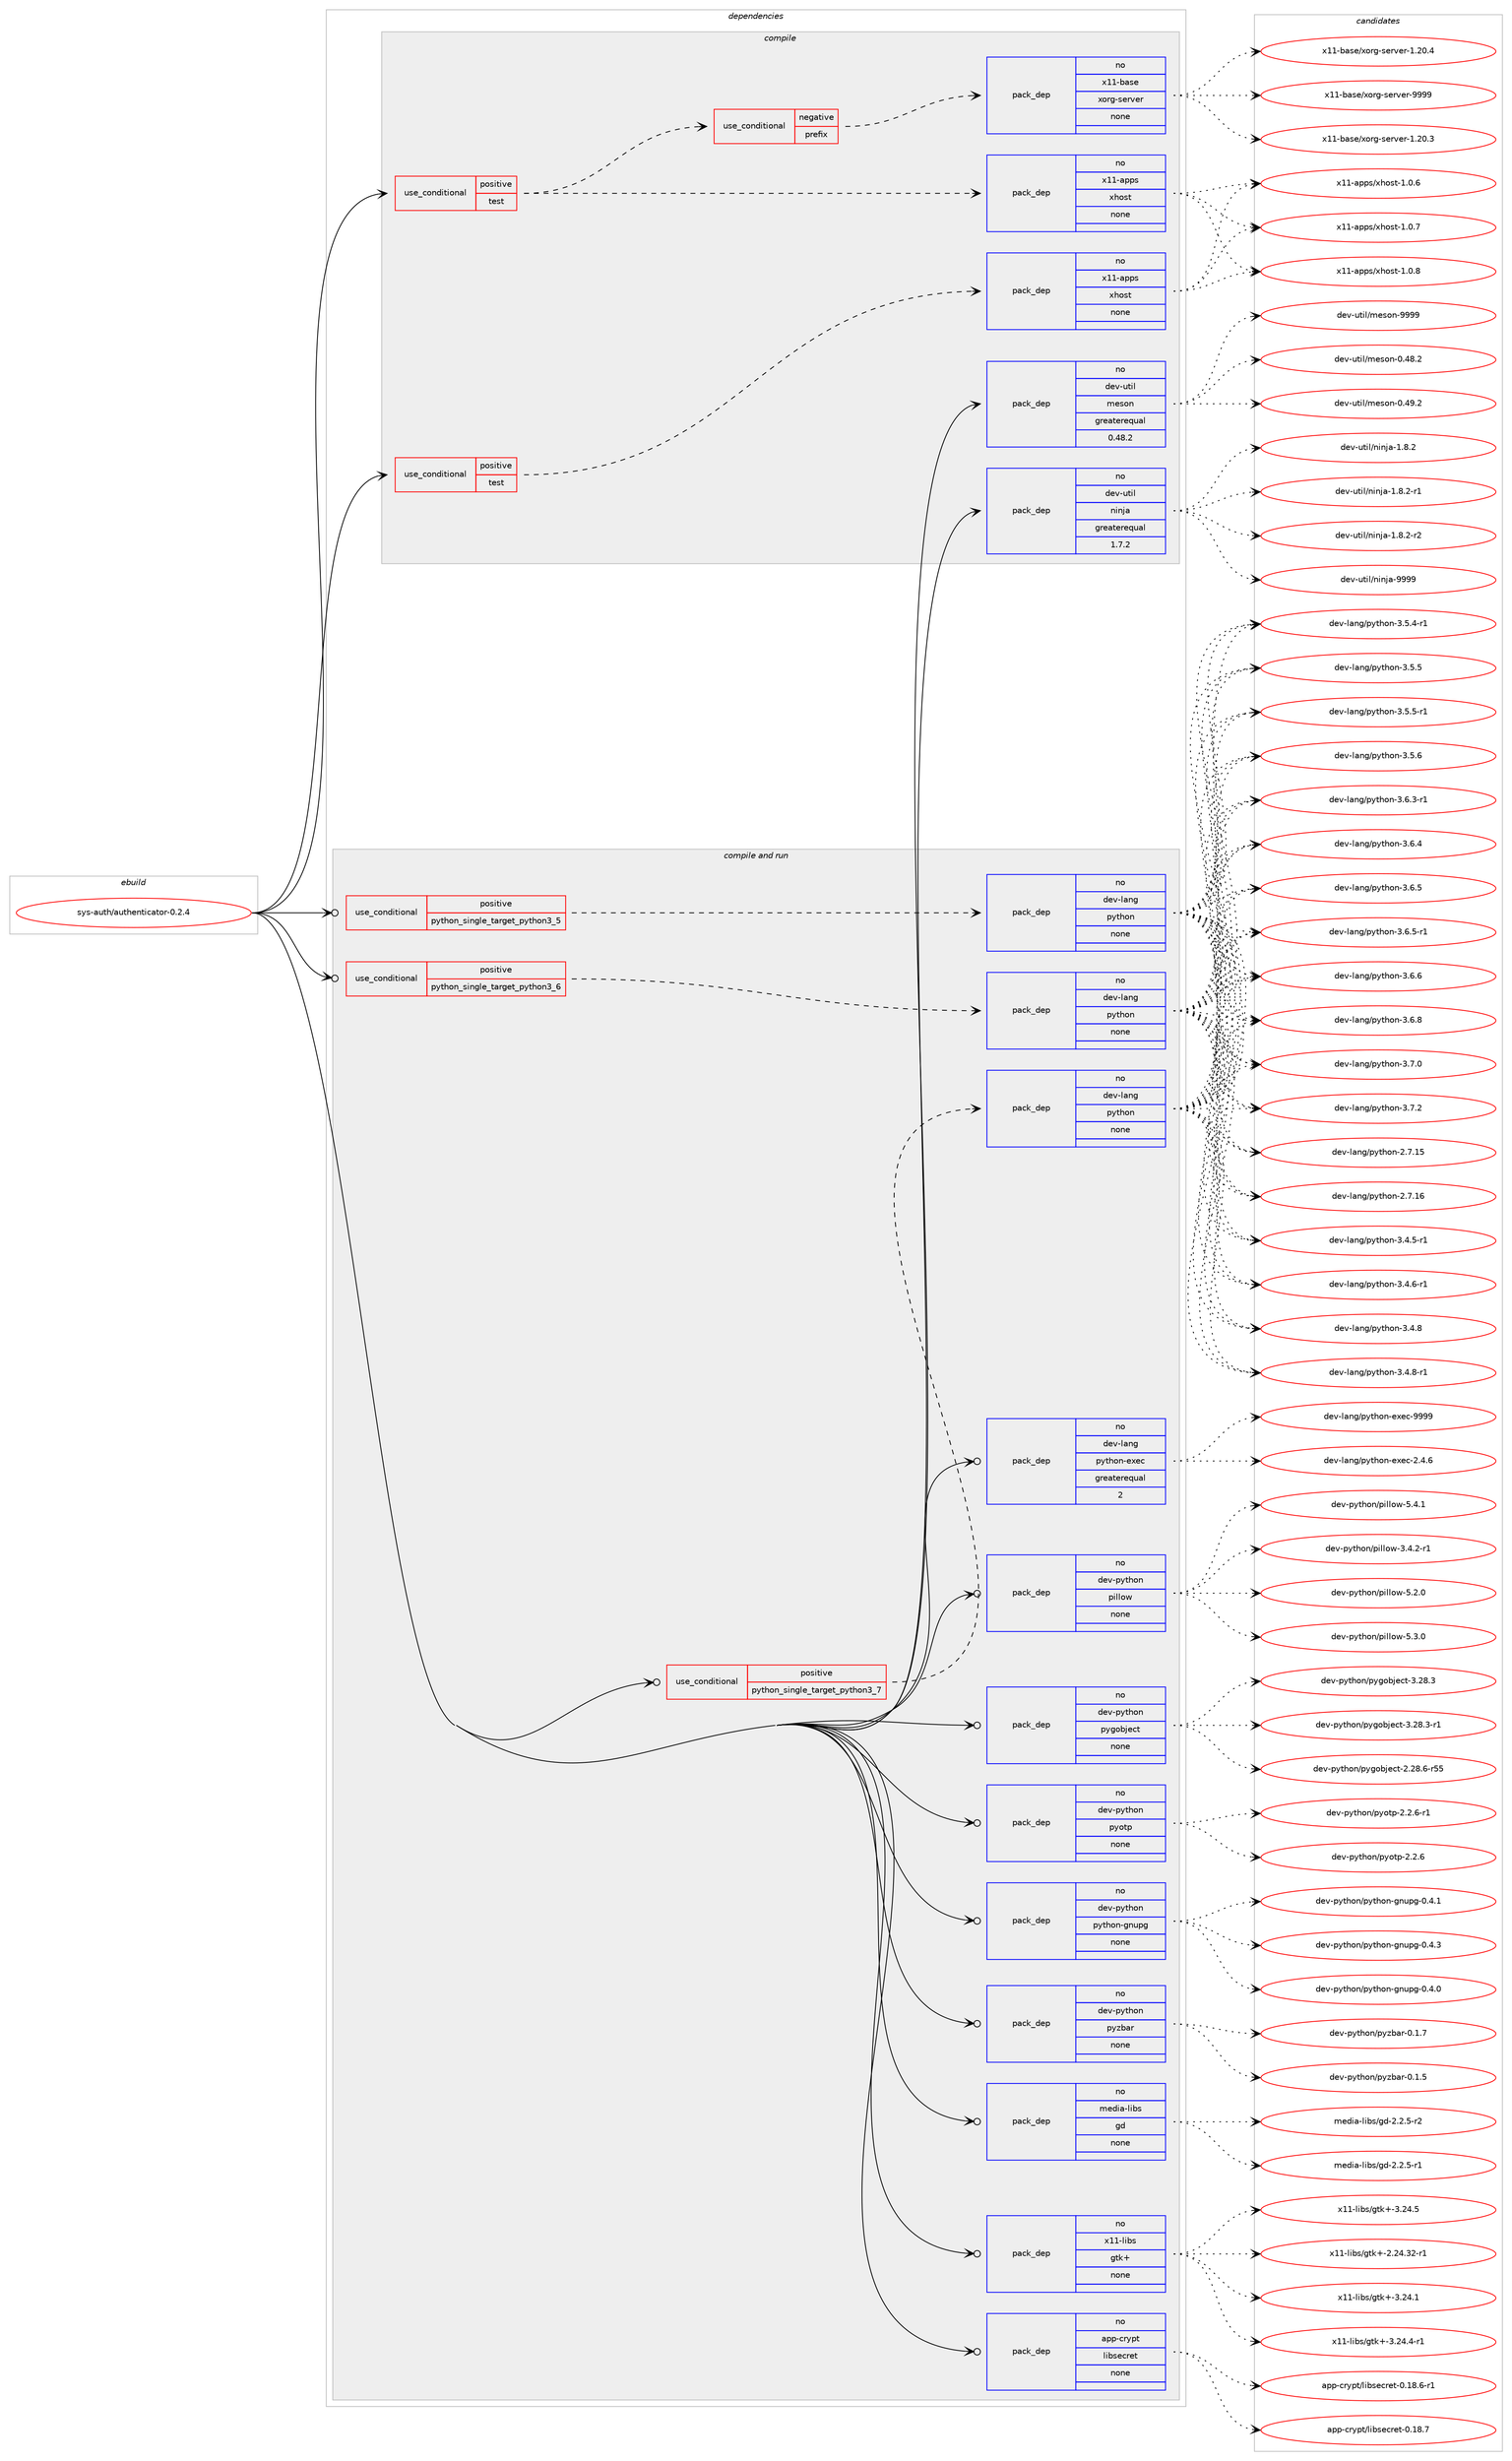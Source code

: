 digraph prolog {

# *************
# Graph options
# *************

newrank=true;
concentrate=true;
compound=true;
graph [rankdir=LR,fontname=Helvetica,fontsize=10,ranksep=1.5];#, ranksep=2.5, nodesep=0.2];
edge  [arrowhead=vee];
node  [fontname=Helvetica,fontsize=10];

# **********
# The ebuild
# **********

subgraph cluster_leftcol {
color=gray;
rank=same;
label=<<i>ebuild</i>>;
id [label="sys-auth/authenticator-0.2.4", color=red, width=4, href="../sys-auth/authenticator-0.2.4.svg"];
}

# ****************
# The dependencies
# ****************

subgraph cluster_midcol {
color=gray;
label=<<i>dependencies</i>>;
subgraph cluster_compile {
fillcolor="#eeeeee";
style=filled;
label=<<i>compile</i>>;
subgraph cond457585 {
dependency1716210 [label=<<TABLE BORDER="0" CELLBORDER="1" CELLSPACING="0" CELLPADDING="4"><TR><TD ROWSPAN="3" CELLPADDING="10">use_conditional</TD></TR><TR><TD>positive</TD></TR><TR><TD>test</TD></TR></TABLE>>, shape=none, color=red];
subgraph cond457586 {
dependency1716211 [label=<<TABLE BORDER="0" CELLBORDER="1" CELLSPACING="0" CELLPADDING="4"><TR><TD ROWSPAN="3" CELLPADDING="10">use_conditional</TD></TR><TR><TD>negative</TD></TR><TR><TD>prefix</TD></TR></TABLE>>, shape=none, color=red];
subgraph pack1230545 {
dependency1716212 [label=<<TABLE BORDER="0" CELLBORDER="1" CELLSPACING="0" CELLPADDING="4" WIDTH="220"><TR><TD ROWSPAN="6" CELLPADDING="30">pack_dep</TD></TR><TR><TD WIDTH="110">no</TD></TR><TR><TD>x11-base</TD></TR><TR><TD>xorg-server</TD></TR><TR><TD>none</TD></TR><TR><TD></TD></TR></TABLE>>, shape=none, color=blue];
}
dependency1716211:e -> dependency1716212:w [weight=20,style="dashed",arrowhead="vee"];
}
dependency1716210:e -> dependency1716211:w [weight=20,style="dashed",arrowhead="vee"];
subgraph pack1230546 {
dependency1716213 [label=<<TABLE BORDER="0" CELLBORDER="1" CELLSPACING="0" CELLPADDING="4" WIDTH="220"><TR><TD ROWSPAN="6" CELLPADDING="30">pack_dep</TD></TR><TR><TD WIDTH="110">no</TD></TR><TR><TD>x11-apps</TD></TR><TR><TD>xhost</TD></TR><TR><TD>none</TD></TR><TR><TD></TD></TR></TABLE>>, shape=none, color=blue];
}
dependency1716210:e -> dependency1716213:w [weight=20,style="dashed",arrowhead="vee"];
}
id:e -> dependency1716210:w [weight=20,style="solid",arrowhead="vee"];
subgraph cond457587 {
dependency1716214 [label=<<TABLE BORDER="0" CELLBORDER="1" CELLSPACING="0" CELLPADDING="4"><TR><TD ROWSPAN="3" CELLPADDING="10">use_conditional</TD></TR><TR><TD>positive</TD></TR><TR><TD>test</TD></TR></TABLE>>, shape=none, color=red];
subgraph pack1230547 {
dependency1716215 [label=<<TABLE BORDER="0" CELLBORDER="1" CELLSPACING="0" CELLPADDING="4" WIDTH="220"><TR><TD ROWSPAN="6" CELLPADDING="30">pack_dep</TD></TR><TR><TD WIDTH="110">no</TD></TR><TR><TD>x11-apps</TD></TR><TR><TD>xhost</TD></TR><TR><TD>none</TD></TR><TR><TD></TD></TR></TABLE>>, shape=none, color=blue];
}
dependency1716214:e -> dependency1716215:w [weight=20,style="dashed",arrowhead="vee"];
}
id:e -> dependency1716214:w [weight=20,style="solid",arrowhead="vee"];
subgraph pack1230548 {
dependency1716216 [label=<<TABLE BORDER="0" CELLBORDER="1" CELLSPACING="0" CELLPADDING="4" WIDTH="220"><TR><TD ROWSPAN="6" CELLPADDING="30">pack_dep</TD></TR><TR><TD WIDTH="110">no</TD></TR><TR><TD>dev-util</TD></TR><TR><TD>meson</TD></TR><TR><TD>greaterequal</TD></TR><TR><TD>0.48.2</TD></TR></TABLE>>, shape=none, color=blue];
}
id:e -> dependency1716216:w [weight=20,style="solid",arrowhead="vee"];
subgraph pack1230549 {
dependency1716217 [label=<<TABLE BORDER="0" CELLBORDER="1" CELLSPACING="0" CELLPADDING="4" WIDTH="220"><TR><TD ROWSPAN="6" CELLPADDING="30">pack_dep</TD></TR><TR><TD WIDTH="110">no</TD></TR><TR><TD>dev-util</TD></TR><TR><TD>ninja</TD></TR><TR><TD>greaterequal</TD></TR><TR><TD>1.7.2</TD></TR></TABLE>>, shape=none, color=blue];
}
id:e -> dependency1716217:w [weight=20,style="solid",arrowhead="vee"];
}
subgraph cluster_compileandrun {
fillcolor="#eeeeee";
style=filled;
label=<<i>compile and run</i>>;
subgraph cond457588 {
dependency1716218 [label=<<TABLE BORDER="0" CELLBORDER="1" CELLSPACING="0" CELLPADDING="4"><TR><TD ROWSPAN="3" CELLPADDING="10">use_conditional</TD></TR><TR><TD>positive</TD></TR><TR><TD>python_single_target_python3_5</TD></TR></TABLE>>, shape=none, color=red];
subgraph pack1230550 {
dependency1716219 [label=<<TABLE BORDER="0" CELLBORDER="1" CELLSPACING="0" CELLPADDING="4" WIDTH="220"><TR><TD ROWSPAN="6" CELLPADDING="30">pack_dep</TD></TR><TR><TD WIDTH="110">no</TD></TR><TR><TD>dev-lang</TD></TR><TR><TD>python</TD></TR><TR><TD>none</TD></TR><TR><TD></TD></TR></TABLE>>, shape=none, color=blue];
}
dependency1716218:e -> dependency1716219:w [weight=20,style="dashed",arrowhead="vee"];
}
id:e -> dependency1716218:w [weight=20,style="solid",arrowhead="odotvee"];
subgraph cond457589 {
dependency1716220 [label=<<TABLE BORDER="0" CELLBORDER="1" CELLSPACING="0" CELLPADDING="4"><TR><TD ROWSPAN="3" CELLPADDING="10">use_conditional</TD></TR><TR><TD>positive</TD></TR><TR><TD>python_single_target_python3_6</TD></TR></TABLE>>, shape=none, color=red];
subgraph pack1230551 {
dependency1716221 [label=<<TABLE BORDER="0" CELLBORDER="1" CELLSPACING="0" CELLPADDING="4" WIDTH="220"><TR><TD ROWSPAN="6" CELLPADDING="30">pack_dep</TD></TR><TR><TD WIDTH="110">no</TD></TR><TR><TD>dev-lang</TD></TR><TR><TD>python</TD></TR><TR><TD>none</TD></TR><TR><TD></TD></TR></TABLE>>, shape=none, color=blue];
}
dependency1716220:e -> dependency1716221:w [weight=20,style="dashed",arrowhead="vee"];
}
id:e -> dependency1716220:w [weight=20,style="solid",arrowhead="odotvee"];
subgraph cond457590 {
dependency1716222 [label=<<TABLE BORDER="0" CELLBORDER="1" CELLSPACING="0" CELLPADDING="4"><TR><TD ROWSPAN="3" CELLPADDING="10">use_conditional</TD></TR><TR><TD>positive</TD></TR><TR><TD>python_single_target_python3_7</TD></TR></TABLE>>, shape=none, color=red];
subgraph pack1230552 {
dependency1716223 [label=<<TABLE BORDER="0" CELLBORDER="1" CELLSPACING="0" CELLPADDING="4" WIDTH="220"><TR><TD ROWSPAN="6" CELLPADDING="30">pack_dep</TD></TR><TR><TD WIDTH="110">no</TD></TR><TR><TD>dev-lang</TD></TR><TR><TD>python</TD></TR><TR><TD>none</TD></TR><TR><TD></TD></TR></TABLE>>, shape=none, color=blue];
}
dependency1716222:e -> dependency1716223:w [weight=20,style="dashed",arrowhead="vee"];
}
id:e -> dependency1716222:w [weight=20,style="solid",arrowhead="odotvee"];
subgraph pack1230553 {
dependency1716224 [label=<<TABLE BORDER="0" CELLBORDER="1" CELLSPACING="0" CELLPADDING="4" WIDTH="220"><TR><TD ROWSPAN="6" CELLPADDING="30">pack_dep</TD></TR><TR><TD WIDTH="110">no</TD></TR><TR><TD>app-crypt</TD></TR><TR><TD>libsecret</TD></TR><TR><TD>none</TD></TR><TR><TD></TD></TR></TABLE>>, shape=none, color=blue];
}
id:e -> dependency1716224:w [weight=20,style="solid",arrowhead="odotvee"];
subgraph pack1230554 {
dependency1716225 [label=<<TABLE BORDER="0" CELLBORDER="1" CELLSPACING="0" CELLPADDING="4" WIDTH="220"><TR><TD ROWSPAN="6" CELLPADDING="30">pack_dep</TD></TR><TR><TD WIDTH="110">no</TD></TR><TR><TD>dev-lang</TD></TR><TR><TD>python-exec</TD></TR><TR><TD>greaterequal</TD></TR><TR><TD>2</TD></TR></TABLE>>, shape=none, color=blue];
}
id:e -> dependency1716225:w [weight=20,style="solid",arrowhead="odotvee"];
subgraph pack1230555 {
dependency1716226 [label=<<TABLE BORDER="0" CELLBORDER="1" CELLSPACING="0" CELLPADDING="4" WIDTH="220"><TR><TD ROWSPAN="6" CELLPADDING="30">pack_dep</TD></TR><TR><TD WIDTH="110">no</TD></TR><TR><TD>dev-python</TD></TR><TR><TD>pillow</TD></TR><TR><TD>none</TD></TR><TR><TD></TD></TR></TABLE>>, shape=none, color=blue];
}
id:e -> dependency1716226:w [weight=20,style="solid",arrowhead="odotvee"];
subgraph pack1230556 {
dependency1716227 [label=<<TABLE BORDER="0" CELLBORDER="1" CELLSPACING="0" CELLPADDING="4" WIDTH="220"><TR><TD ROWSPAN="6" CELLPADDING="30">pack_dep</TD></TR><TR><TD WIDTH="110">no</TD></TR><TR><TD>dev-python</TD></TR><TR><TD>pygobject</TD></TR><TR><TD>none</TD></TR><TR><TD></TD></TR></TABLE>>, shape=none, color=blue];
}
id:e -> dependency1716227:w [weight=20,style="solid",arrowhead="odotvee"];
subgraph pack1230557 {
dependency1716228 [label=<<TABLE BORDER="0" CELLBORDER="1" CELLSPACING="0" CELLPADDING="4" WIDTH="220"><TR><TD ROWSPAN="6" CELLPADDING="30">pack_dep</TD></TR><TR><TD WIDTH="110">no</TD></TR><TR><TD>dev-python</TD></TR><TR><TD>pyotp</TD></TR><TR><TD>none</TD></TR><TR><TD></TD></TR></TABLE>>, shape=none, color=blue];
}
id:e -> dependency1716228:w [weight=20,style="solid",arrowhead="odotvee"];
subgraph pack1230558 {
dependency1716229 [label=<<TABLE BORDER="0" CELLBORDER="1" CELLSPACING="0" CELLPADDING="4" WIDTH="220"><TR><TD ROWSPAN="6" CELLPADDING="30">pack_dep</TD></TR><TR><TD WIDTH="110">no</TD></TR><TR><TD>dev-python</TD></TR><TR><TD>python-gnupg</TD></TR><TR><TD>none</TD></TR><TR><TD></TD></TR></TABLE>>, shape=none, color=blue];
}
id:e -> dependency1716229:w [weight=20,style="solid",arrowhead="odotvee"];
subgraph pack1230559 {
dependency1716230 [label=<<TABLE BORDER="0" CELLBORDER="1" CELLSPACING="0" CELLPADDING="4" WIDTH="220"><TR><TD ROWSPAN="6" CELLPADDING="30">pack_dep</TD></TR><TR><TD WIDTH="110">no</TD></TR><TR><TD>dev-python</TD></TR><TR><TD>pyzbar</TD></TR><TR><TD>none</TD></TR><TR><TD></TD></TR></TABLE>>, shape=none, color=blue];
}
id:e -> dependency1716230:w [weight=20,style="solid",arrowhead="odotvee"];
subgraph pack1230560 {
dependency1716231 [label=<<TABLE BORDER="0" CELLBORDER="1" CELLSPACING="0" CELLPADDING="4" WIDTH="220"><TR><TD ROWSPAN="6" CELLPADDING="30">pack_dep</TD></TR><TR><TD WIDTH="110">no</TD></TR><TR><TD>media-libs</TD></TR><TR><TD>gd</TD></TR><TR><TD>none</TD></TR><TR><TD></TD></TR></TABLE>>, shape=none, color=blue];
}
id:e -> dependency1716231:w [weight=20,style="solid",arrowhead="odotvee"];
subgraph pack1230561 {
dependency1716232 [label=<<TABLE BORDER="0" CELLBORDER="1" CELLSPACING="0" CELLPADDING="4" WIDTH="220"><TR><TD ROWSPAN="6" CELLPADDING="30">pack_dep</TD></TR><TR><TD WIDTH="110">no</TD></TR><TR><TD>x11-libs</TD></TR><TR><TD>gtk+</TD></TR><TR><TD>none</TD></TR><TR><TD></TD></TR></TABLE>>, shape=none, color=blue];
}
id:e -> dependency1716232:w [weight=20,style="solid",arrowhead="odotvee"];
}
subgraph cluster_run {
fillcolor="#eeeeee";
style=filled;
label=<<i>run</i>>;
}
}

# **************
# The candidates
# **************

subgraph cluster_choices {
rank=same;
color=gray;
label=<<i>candidates</i>>;

subgraph choice1230545 {
color=black;
nodesep=1;
choice1204949459897115101471201111141034511510111411810111445494650484651 [label="x11-base/xorg-server-1.20.3", color=red, width=4,href="../x11-base/xorg-server-1.20.3.svg"];
choice1204949459897115101471201111141034511510111411810111445494650484652 [label="x11-base/xorg-server-1.20.4", color=red, width=4,href="../x11-base/xorg-server-1.20.4.svg"];
choice120494945989711510147120111114103451151011141181011144557575757 [label="x11-base/xorg-server-9999", color=red, width=4,href="../x11-base/xorg-server-9999.svg"];
dependency1716212:e -> choice1204949459897115101471201111141034511510111411810111445494650484651:w [style=dotted,weight="100"];
dependency1716212:e -> choice1204949459897115101471201111141034511510111411810111445494650484652:w [style=dotted,weight="100"];
dependency1716212:e -> choice120494945989711510147120111114103451151011141181011144557575757:w [style=dotted,weight="100"];
}
subgraph choice1230546 {
color=black;
nodesep=1;
choice1204949459711211211547120104111115116454946484654 [label="x11-apps/xhost-1.0.6", color=red, width=4,href="../x11-apps/xhost-1.0.6.svg"];
choice1204949459711211211547120104111115116454946484655 [label="x11-apps/xhost-1.0.7", color=red, width=4,href="../x11-apps/xhost-1.0.7.svg"];
choice1204949459711211211547120104111115116454946484656 [label="x11-apps/xhost-1.0.8", color=red, width=4,href="../x11-apps/xhost-1.0.8.svg"];
dependency1716213:e -> choice1204949459711211211547120104111115116454946484654:w [style=dotted,weight="100"];
dependency1716213:e -> choice1204949459711211211547120104111115116454946484655:w [style=dotted,weight="100"];
dependency1716213:e -> choice1204949459711211211547120104111115116454946484656:w [style=dotted,weight="100"];
}
subgraph choice1230547 {
color=black;
nodesep=1;
choice1204949459711211211547120104111115116454946484654 [label="x11-apps/xhost-1.0.6", color=red, width=4,href="../x11-apps/xhost-1.0.6.svg"];
choice1204949459711211211547120104111115116454946484655 [label="x11-apps/xhost-1.0.7", color=red, width=4,href="../x11-apps/xhost-1.0.7.svg"];
choice1204949459711211211547120104111115116454946484656 [label="x11-apps/xhost-1.0.8", color=red, width=4,href="../x11-apps/xhost-1.0.8.svg"];
dependency1716215:e -> choice1204949459711211211547120104111115116454946484654:w [style=dotted,weight="100"];
dependency1716215:e -> choice1204949459711211211547120104111115116454946484655:w [style=dotted,weight="100"];
dependency1716215:e -> choice1204949459711211211547120104111115116454946484656:w [style=dotted,weight="100"];
}
subgraph choice1230548 {
color=black;
nodesep=1;
choice100101118451171161051084710910111511111045484652564650 [label="dev-util/meson-0.48.2", color=red, width=4,href="../dev-util/meson-0.48.2.svg"];
choice100101118451171161051084710910111511111045484652574650 [label="dev-util/meson-0.49.2", color=red, width=4,href="../dev-util/meson-0.49.2.svg"];
choice10010111845117116105108471091011151111104557575757 [label="dev-util/meson-9999", color=red, width=4,href="../dev-util/meson-9999.svg"];
dependency1716216:e -> choice100101118451171161051084710910111511111045484652564650:w [style=dotted,weight="100"];
dependency1716216:e -> choice100101118451171161051084710910111511111045484652574650:w [style=dotted,weight="100"];
dependency1716216:e -> choice10010111845117116105108471091011151111104557575757:w [style=dotted,weight="100"];
}
subgraph choice1230549 {
color=black;
nodesep=1;
choice100101118451171161051084711010511010697454946564650 [label="dev-util/ninja-1.8.2", color=red, width=4,href="../dev-util/ninja-1.8.2.svg"];
choice1001011184511711610510847110105110106974549465646504511449 [label="dev-util/ninja-1.8.2-r1", color=red, width=4,href="../dev-util/ninja-1.8.2-r1.svg"];
choice1001011184511711610510847110105110106974549465646504511450 [label="dev-util/ninja-1.8.2-r2", color=red, width=4,href="../dev-util/ninja-1.8.2-r2.svg"];
choice1001011184511711610510847110105110106974557575757 [label="dev-util/ninja-9999", color=red, width=4,href="../dev-util/ninja-9999.svg"];
dependency1716217:e -> choice100101118451171161051084711010511010697454946564650:w [style=dotted,weight="100"];
dependency1716217:e -> choice1001011184511711610510847110105110106974549465646504511449:w [style=dotted,weight="100"];
dependency1716217:e -> choice1001011184511711610510847110105110106974549465646504511450:w [style=dotted,weight="100"];
dependency1716217:e -> choice1001011184511711610510847110105110106974557575757:w [style=dotted,weight="100"];
}
subgraph choice1230550 {
color=black;
nodesep=1;
choice10010111845108971101034711212111610411111045504655464953 [label="dev-lang/python-2.7.15", color=red, width=4,href="../dev-lang/python-2.7.15.svg"];
choice10010111845108971101034711212111610411111045504655464954 [label="dev-lang/python-2.7.16", color=red, width=4,href="../dev-lang/python-2.7.16.svg"];
choice1001011184510897110103471121211161041111104551465246534511449 [label="dev-lang/python-3.4.5-r1", color=red, width=4,href="../dev-lang/python-3.4.5-r1.svg"];
choice1001011184510897110103471121211161041111104551465246544511449 [label="dev-lang/python-3.4.6-r1", color=red, width=4,href="../dev-lang/python-3.4.6-r1.svg"];
choice100101118451089711010347112121116104111110455146524656 [label="dev-lang/python-3.4.8", color=red, width=4,href="../dev-lang/python-3.4.8.svg"];
choice1001011184510897110103471121211161041111104551465246564511449 [label="dev-lang/python-3.4.8-r1", color=red, width=4,href="../dev-lang/python-3.4.8-r1.svg"];
choice1001011184510897110103471121211161041111104551465346524511449 [label="dev-lang/python-3.5.4-r1", color=red, width=4,href="../dev-lang/python-3.5.4-r1.svg"];
choice100101118451089711010347112121116104111110455146534653 [label="dev-lang/python-3.5.5", color=red, width=4,href="../dev-lang/python-3.5.5.svg"];
choice1001011184510897110103471121211161041111104551465346534511449 [label="dev-lang/python-3.5.5-r1", color=red, width=4,href="../dev-lang/python-3.5.5-r1.svg"];
choice100101118451089711010347112121116104111110455146534654 [label="dev-lang/python-3.5.6", color=red, width=4,href="../dev-lang/python-3.5.6.svg"];
choice1001011184510897110103471121211161041111104551465446514511449 [label="dev-lang/python-3.6.3-r1", color=red, width=4,href="../dev-lang/python-3.6.3-r1.svg"];
choice100101118451089711010347112121116104111110455146544652 [label="dev-lang/python-3.6.4", color=red, width=4,href="../dev-lang/python-3.6.4.svg"];
choice100101118451089711010347112121116104111110455146544653 [label="dev-lang/python-3.6.5", color=red, width=4,href="../dev-lang/python-3.6.5.svg"];
choice1001011184510897110103471121211161041111104551465446534511449 [label="dev-lang/python-3.6.5-r1", color=red, width=4,href="../dev-lang/python-3.6.5-r1.svg"];
choice100101118451089711010347112121116104111110455146544654 [label="dev-lang/python-3.6.6", color=red, width=4,href="../dev-lang/python-3.6.6.svg"];
choice100101118451089711010347112121116104111110455146544656 [label="dev-lang/python-3.6.8", color=red, width=4,href="../dev-lang/python-3.6.8.svg"];
choice100101118451089711010347112121116104111110455146554648 [label="dev-lang/python-3.7.0", color=red, width=4,href="../dev-lang/python-3.7.0.svg"];
choice100101118451089711010347112121116104111110455146554650 [label="dev-lang/python-3.7.2", color=red, width=4,href="../dev-lang/python-3.7.2.svg"];
dependency1716219:e -> choice10010111845108971101034711212111610411111045504655464953:w [style=dotted,weight="100"];
dependency1716219:e -> choice10010111845108971101034711212111610411111045504655464954:w [style=dotted,weight="100"];
dependency1716219:e -> choice1001011184510897110103471121211161041111104551465246534511449:w [style=dotted,weight="100"];
dependency1716219:e -> choice1001011184510897110103471121211161041111104551465246544511449:w [style=dotted,weight="100"];
dependency1716219:e -> choice100101118451089711010347112121116104111110455146524656:w [style=dotted,weight="100"];
dependency1716219:e -> choice1001011184510897110103471121211161041111104551465246564511449:w [style=dotted,weight="100"];
dependency1716219:e -> choice1001011184510897110103471121211161041111104551465346524511449:w [style=dotted,weight="100"];
dependency1716219:e -> choice100101118451089711010347112121116104111110455146534653:w [style=dotted,weight="100"];
dependency1716219:e -> choice1001011184510897110103471121211161041111104551465346534511449:w [style=dotted,weight="100"];
dependency1716219:e -> choice100101118451089711010347112121116104111110455146534654:w [style=dotted,weight="100"];
dependency1716219:e -> choice1001011184510897110103471121211161041111104551465446514511449:w [style=dotted,weight="100"];
dependency1716219:e -> choice100101118451089711010347112121116104111110455146544652:w [style=dotted,weight="100"];
dependency1716219:e -> choice100101118451089711010347112121116104111110455146544653:w [style=dotted,weight="100"];
dependency1716219:e -> choice1001011184510897110103471121211161041111104551465446534511449:w [style=dotted,weight="100"];
dependency1716219:e -> choice100101118451089711010347112121116104111110455146544654:w [style=dotted,weight="100"];
dependency1716219:e -> choice100101118451089711010347112121116104111110455146544656:w [style=dotted,weight="100"];
dependency1716219:e -> choice100101118451089711010347112121116104111110455146554648:w [style=dotted,weight="100"];
dependency1716219:e -> choice100101118451089711010347112121116104111110455146554650:w [style=dotted,weight="100"];
}
subgraph choice1230551 {
color=black;
nodesep=1;
choice10010111845108971101034711212111610411111045504655464953 [label="dev-lang/python-2.7.15", color=red, width=4,href="../dev-lang/python-2.7.15.svg"];
choice10010111845108971101034711212111610411111045504655464954 [label="dev-lang/python-2.7.16", color=red, width=4,href="../dev-lang/python-2.7.16.svg"];
choice1001011184510897110103471121211161041111104551465246534511449 [label="dev-lang/python-3.4.5-r1", color=red, width=4,href="../dev-lang/python-3.4.5-r1.svg"];
choice1001011184510897110103471121211161041111104551465246544511449 [label="dev-lang/python-3.4.6-r1", color=red, width=4,href="../dev-lang/python-3.4.6-r1.svg"];
choice100101118451089711010347112121116104111110455146524656 [label="dev-lang/python-3.4.8", color=red, width=4,href="../dev-lang/python-3.4.8.svg"];
choice1001011184510897110103471121211161041111104551465246564511449 [label="dev-lang/python-3.4.8-r1", color=red, width=4,href="../dev-lang/python-3.4.8-r1.svg"];
choice1001011184510897110103471121211161041111104551465346524511449 [label="dev-lang/python-3.5.4-r1", color=red, width=4,href="../dev-lang/python-3.5.4-r1.svg"];
choice100101118451089711010347112121116104111110455146534653 [label="dev-lang/python-3.5.5", color=red, width=4,href="../dev-lang/python-3.5.5.svg"];
choice1001011184510897110103471121211161041111104551465346534511449 [label="dev-lang/python-3.5.5-r1", color=red, width=4,href="../dev-lang/python-3.5.5-r1.svg"];
choice100101118451089711010347112121116104111110455146534654 [label="dev-lang/python-3.5.6", color=red, width=4,href="../dev-lang/python-3.5.6.svg"];
choice1001011184510897110103471121211161041111104551465446514511449 [label="dev-lang/python-3.6.3-r1", color=red, width=4,href="../dev-lang/python-3.6.3-r1.svg"];
choice100101118451089711010347112121116104111110455146544652 [label="dev-lang/python-3.6.4", color=red, width=4,href="../dev-lang/python-3.6.4.svg"];
choice100101118451089711010347112121116104111110455146544653 [label="dev-lang/python-3.6.5", color=red, width=4,href="../dev-lang/python-3.6.5.svg"];
choice1001011184510897110103471121211161041111104551465446534511449 [label="dev-lang/python-3.6.5-r1", color=red, width=4,href="../dev-lang/python-3.6.5-r1.svg"];
choice100101118451089711010347112121116104111110455146544654 [label="dev-lang/python-3.6.6", color=red, width=4,href="../dev-lang/python-3.6.6.svg"];
choice100101118451089711010347112121116104111110455146544656 [label="dev-lang/python-3.6.8", color=red, width=4,href="../dev-lang/python-3.6.8.svg"];
choice100101118451089711010347112121116104111110455146554648 [label="dev-lang/python-3.7.0", color=red, width=4,href="../dev-lang/python-3.7.0.svg"];
choice100101118451089711010347112121116104111110455146554650 [label="dev-lang/python-3.7.2", color=red, width=4,href="../dev-lang/python-3.7.2.svg"];
dependency1716221:e -> choice10010111845108971101034711212111610411111045504655464953:w [style=dotted,weight="100"];
dependency1716221:e -> choice10010111845108971101034711212111610411111045504655464954:w [style=dotted,weight="100"];
dependency1716221:e -> choice1001011184510897110103471121211161041111104551465246534511449:w [style=dotted,weight="100"];
dependency1716221:e -> choice1001011184510897110103471121211161041111104551465246544511449:w [style=dotted,weight="100"];
dependency1716221:e -> choice100101118451089711010347112121116104111110455146524656:w [style=dotted,weight="100"];
dependency1716221:e -> choice1001011184510897110103471121211161041111104551465246564511449:w [style=dotted,weight="100"];
dependency1716221:e -> choice1001011184510897110103471121211161041111104551465346524511449:w [style=dotted,weight="100"];
dependency1716221:e -> choice100101118451089711010347112121116104111110455146534653:w [style=dotted,weight="100"];
dependency1716221:e -> choice1001011184510897110103471121211161041111104551465346534511449:w [style=dotted,weight="100"];
dependency1716221:e -> choice100101118451089711010347112121116104111110455146534654:w [style=dotted,weight="100"];
dependency1716221:e -> choice1001011184510897110103471121211161041111104551465446514511449:w [style=dotted,weight="100"];
dependency1716221:e -> choice100101118451089711010347112121116104111110455146544652:w [style=dotted,weight="100"];
dependency1716221:e -> choice100101118451089711010347112121116104111110455146544653:w [style=dotted,weight="100"];
dependency1716221:e -> choice1001011184510897110103471121211161041111104551465446534511449:w [style=dotted,weight="100"];
dependency1716221:e -> choice100101118451089711010347112121116104111110455146544654:w [style=dotted,weight="100"];
dependency1716221:e -> choice100101118451089711010347112121116104111110455146544656:w [style=dotted,weight="100"];
dependency1716221:e -> choice100101118451089711010347112121116104111110455146554648:w [style=dotted,weight="100"];
dependency1716221:e -> choice100101118451089711010347112121116104111110455146554650:w [style=dotted,weight="100"];
}
subgraph choice1230552 {
color=black;
nodesep=1;
choice10010111845108971101034711212111610411111045504655464953 [label="dev-lang/python-2.7.15", color=red, width=4,href="../dev-lang/python-2.7.15.svg"];
choice10010111845108971101034711212111610411111045504655464954 [label="dev-lang/python-2.7.16", color=red, width=4,href="../dev-lang/python-2.7.16.svg"];
choice1001011184510897110103471121211161041111104551465246534511449 [label="dev-lang/python-3.4.5-r1", color=red, width=4,href="../dev-lang/python-3.4.5-r1.svg"];
choice1001011184510897110103471121211161041111104551465246544511449 [label="dev-lang/python-3.4.6-r1", color=red, width=4,href="../dev-lang/python-3.4.6-r1.svg"];
choice100101118451089711010347112121116104111110455146524656 [label="dev-lang/python-3.4.8", color=red, width=4,href="../dev-lang/python-3.4.8.svg"];
choice1001011184510897110103471121211161041111104551465246564511449 [label="dev-lang/python-3.4.8-r1", color=red, width=4,href="../dev-lang/python-3.4.8-r1.svg"];
choice1001011184510897110103471121211161041111104551465346524511449 [label="dev-lang/python-3.5.4-r1", color=red, width=4,href="../dev-lang/python-3.5.4-r1.svg"];
choice100101118451089711010347112121116104111110455146534653 [label="dev-lang/python-3.5.5", color=red, width=4,href="../dev-lang/python-3.5.5.svg"];
choice1001011184510897110103471121211161041111104551465346534511449 [label="dev-lang/python-3.5.5-r1", color=red, width=4,href="../dev-lang/python-3.5.5-r1.svg"];
choice100101118451089711010347112121116104111110455146534654 [label="dev-lang/python-3.5.6", color=red, width=4,href="../dev-lang/python-3.5.6.svg"];
choice1001011184510897110103471121211161041111104551465446514511449 [label="dev-lang/python-3.6.3-r1", color=red, width=4,href="../dev-lang/python-3.6.3-r1.svg"];
choice100101118451089711010347112121116104111110455146544652 [label="dev-lang/python-3.6.4", color=red, width=4,href="../dev-lang/python-3.6.4.svg"];
choice100101118451089711010347112121116104111110455146544653 [label="dev-lang/python-3.6.5", color=red, width=4,href="../dev-lang/python-3.6.5.svg"];
choice1001011184510897110103471121211161041111104551465446534511449 [label="dev-lang/python-3.6.5-r1", color=red, width=4,href="../dev-lang/python-3.6.5-r1.svg"];
choice100101118451089711010347112121116104111110455146544654 [label="dev-lang/python-3.6.6", color=red, width=4,href="../dev-lang/python-3.6.6.svg"];
choice100101118451089711010347112121116104111110455146544656 [label="dev-lang/python-3.6.8", color=red, width=4,href="../dev-lang/python-3.6.8.svg"];
choice100101118451089711010347112121116104111110455146554648 [label="dev-lang/python-3.7.0", color=red, width=4,href="../dev-lang/python-3.7.0.svg"];
choice100101118451089711010347112121116104111110455146554650 [label="dev-lang/python-3.7.2", color=red, width=4,href="../dev-lang/python-3.7.2.svg"];
dependency1716223:e -> choice10010111845108971101034711212111610411111045504655464953:w [style=dotted,weight="100"];
dependency1716223:e -> choice10010111845108971101034711212111610411111045504655464954:w [style=dotted,weight="100"];
dependency1716223:e -> choice1001011184510897110103471121211161041111104551465246534511449:w [style=dotted,weight="100"];
dependency1716223:e -> choice1001011184510897110103471121211161041111104551465246544511449:w [style=dotted,weight="100"];
dependency1716223:e -> choice100101118451089711010347112121116104111110455146524656:w [style=dotted,weight="100"];
dependency1716223:e -> choice1001011184510897110103471121211161041111104551465246564511449:w [style=dotted,weight="100"];
dependency1716223:e -> choice1001011184510897110103471121211161041111104551465346524511449:w [style=dotted,weight="100"];
dependency1716223:e -> choice100101118451089711010347112121116104111110455146534653:w [style=dotted,weight="100"];
dependency1716223:e -> choice1001011184510897110103471121211161041111104551465346534511449:w [style=dotted,weight="100"];
dependency1716223:e -> choice100101118451089711010347112121116104111110455146534654:w [style=dotted,weight="100"];
dependency1716223:e -> choice1001011184510897110103471121211161041111104551465446514511449:w [style=dotted,weight="100"];
dependency1716223:e -> choice100101118451089711010347112121116104111110455146544652:w [style=dotted,weight="100"];
dependency1716223:e -> choice100101118451089711010347112121116104111110455146544653:w [style=dotted,weight="100"];
dependency1716223:e -> choice1001011184510897110103471121211161041111104551465446534511449:w [style=dotted,weight="100"];
dependency1716223:e -> choice100101118451089711010347112121116104111110455146544654:w [style=dotted,weight="100"];
dependency1716223:e -> choice100101118451089711010347112121116104111110455146544656:w [style=dotted,weight="100"];
dependency1716223:e -> choice100101118451089711010347112121116104111110455146554648:w [style=dotted,weight="100"];
dependency1716223:e -> choice100101118451089711010347112121116104111110455146554650:w [style=dotted,weight="100"];
}
subgraph choice1230553 {
color=black;
nodesep=1;
choice971121124599114121112116471081059811510199114101116454846495646544511449 [label="app-crypt/libsecret-0.18.6-r1", color=red, width=4,href="../app-crypt/libsecret-0.18.6-r1.svg"];
choice97112112459911412111211647108105981151019911410111645484649564655 [label="app-crypt/libsecret-0.18.7", color=red, width=4,href="../app-crypt/libsecret-0.18.7.svg"];
dependency1716224:e -> choice971121124599114121112116471081059811510199114101116454846495646544511449:w [style=dotted,weight="100"];
dependency1716224:e -> choice97112112459911412111211647108105981151019911410111645484649564655:w [style=dotted,weight="100"];
}
subgraph choice1230554 {
color=black;
nodesep=1;
choice1001011184510897110103471121211161041111104510112010199455046524654 [label="dev-lang/python-exec-2.4.6", color=red, width=4,href="../dev-lang/python-exec-2.4.6.svg"];
choice10010111845108971101034711212111610411111045101120101994557575757 [label="dev-lang/python-exec-9999", color=red, width=4,href="../dev-lang/python-exec-9999.svg"];
dependency1716225:e -> choice1001011184510897110103471121211161041111104510112010199455046524654:w [style=dotted,weight="100"];
dependency1716225:e -> choice10010111845108971101034711212111610411111045101120101994557575757:w [style=dotted,weight="100"];
}
subgraph choice1230555 {
color=black;
nodesep=1;
choice10010111845112121116104111110471121051081081111194551465246504511449 [label="dev-python/pillow-3.4.2-r1", color=red, width=4,href="../dev-python/pillow-3.4.2-r1.svg"];
choice1001011184511212111610411111047112105108108111119455346504648 [label="dev-python/pillow-5.2.0", color=red, width=4,href="../dev-python/pillow-5.2.0.svg"];
choice1001011184511212111610411111047112105108108111119455346514648 [label="dev-python/pillow-5.3.0", color=red, width=4,href="../dev-python/pillow-5.3.0.svg"];
choice1001011184511212111610411111047112105108108111119455346524649 [label="dev-python/pillow-5.4.1", color=red, width=4,href="../dev-python/pillow-5.4.1.svg"];
dependency1716226:e -> choice10010111845112121116104111110471121051081081111194551465246504511449:w [style=dotted,weight="100"];
dependency1716226:e -> choice1001011184511212111610411111047112105108108111119455346504648:w [style=dotted,weight="100"];
dependency1716226:e -> choice1001011184511212111610411111047112105108108111119455346514648:w [style=dotted,weight="100"];
dependency1716226:e -> choice1001011184511212111610411111047112105108108111119455346524649:w [style=dotted,weight="100"];
}
subgraph choice1230556 {
color=black;
nodesep=1;
choice1001011184511212111610411111047112121103111981061019911645504650564654451145353 [label="dev-python/pygobject-2.28.6-r55", color=red, width=4,href="../dev-python/pygobject-2.28.6-r55.svg"];
choice1001011184511212111610411111047112121103111981061019911645514650564651 [label="dev-python/pygobject-3.28.3", color=red, width=4,href="../dev-python/pygobject-3.28.3.svg"];
choice10010111845112121116104111110471121211031119810610199116455146505646514511449 [label="dev-python/pygobject-3.28.3-r1", color=red, width=4,href="../dev-python/pygobject-3.28.3-r1.svg"];
dependency1716227:e -> choice1001011184511212111610411111047112121103111981061019911645504650564654451145353:w [style=dotted,weight="100"];
dependency1716227:e -> choice1001011184511212111610411111047112121103111981061019911645514650564651:w [style=dotted,weight="100"];
dependency1716227:e -> choice10010111845112121116104111110471121211031119810610199116455146505646514511449:w [style=dotted,weight="100"];
}
subgraph choice1230557 {
color=black;
nodesep=1;
choice1001011184511212111610411111047112121111116112455046504654 [label="dev-python/pyotp-2.2.6", color=red, width=4,href="../dev-python/pyotp-2.2.6.svg"];
choice10010111845112121116104111110471121211111161124550465046544511449 [label="dev-python/pyotp-2.2.6-r1", color=red, width=4,href="../dev-python/pyotp-2.2.6-r1.svg"];
dependency1716228:e -> choice1001011184511212111610411111047112121111116112455046504654:w [style=dotted,weight="100"];
dependency1716228:e -> choice10010111845112121116104111110471121211111161124550465046544511449:w [style=dotted,weight="100"];
}
subgraph choice1230558 {
color=black;
nodesep=1;
choice100101118451121211161041111104711212111610411111045103110117112103454846524648 [label="dev-python/python-gnupg-0.4.0", color=red, width=4,href="../dev-python/python-gnupg-0.4.0.svg"];
choice100101118451121211161041111104711212111610411111045103110117112103454846524649 [label="dev-python/python-gnupg-0.4.1", color=red, width=4,href="../dev-python/python-gnupg-0.4.1.svg"];
choice100101118451121211161041111104711212111610411111045103110117112103454846524651 [label="dev-python/python-gnupg-0.4.3", color=red, width=4,href="../dev-python/python-gnupg-0.4.3.svg"];
dependency1716229:e -> choice100101118451121211161041111104711212111610411111045103110117112103454846524648:w [style=dotted,weight="100"];
dependency1716229:e -> choice100101118451121211161041111104711212111610411111045103110117112103454846524649:w [style=dotted,weight="100"];
dependency1716229:e -> choice100101118451121211161041111104711212111610411111045103110117112103454846524651:w [style=dotted,weight="100"];
}
subgraph choice1230559 {
color=black;
nodesep=1;
choice10010111845112121116104111110471121211229897114454846494653 [label="dev-python/pyzbar-0.1.5", color=red, width=4,href="../dev-python/pyzbar-0.1.5.svg"];
choice10010111845112121116104111110471121211229897114454846494655 [label="dev-python/pyzbar-0.1.7", color=red, width=4,href="../dev-python/pyzbar-0.1.7.svg"];
dependency1716230:e -> choice10010111845112121116104111110471121211229897114454846494653:w [style=dotted,weight="100"];
dependency1716230:e -> choice10010111845112121116104111110471121211229897114454846494655:w [style=dotted,weight="100"];
}
subgraph choice1230560 {
color=black;
nodesep=1;
choice109101100105974510810598115471031004550465046534511449 [label="media-libs/gd-2.2.5-r1", color=red, width=4,href="../media-libs/gd-2.2.5-r1.svg"];
choice109101100105974510810598115471031004550465046534511450 [label="media-libs/gd-2.2.5-r2", color=red, width=4,href="../media-libs/gd-2.2.5-r2.svg"];
dependency1716231:e -> choice109101100105974510810598115471031004550465046534511449:w [style=dotted,weight="100"];
dependency1716231:e -> choice109101100105974510810598115471031004550465046534511450:w [style=dotted,weight="100"];
}
subgraph choice1230561 {
color=black;
nodesep=1;
choice12049494510810598115471031161074345504650524651504511449 [label="x11-libs/gtk+-2.24.32-r1", color=red, width=4,href="../x11-libs/gtk+-2.24.32-r1.svg"];
choice12049494510810598115471031161074345514650524649 [label="x11-libs/gtk+-3.24.1", color=red, width=4,href="../x11-libs/gtk+-3.24.1.svg"];
choice120494945108105981154710311610743455146505246524511449 [label="x11-libs/gtk+-3.24.4-r1", color=red, width=4,href="../x11-libs/gtk+-3.24.4-r1.svg"];
choice12049494510810598115471031161074345514650524653 [label="x11-libs/gtk+-3.24.5", color=red, width=4,href="../x11-libs/gtk+-3.24.5.svg"];
dependency1716232:e -> choice12049494510810598115471031161074345504650524651504511449:w [style=dotted,weight="100"];
dependency1716232:e -> choice12049494510810598115471031161074345514650524649:w [style=dotted,weight="100"];
dependency1716232:e -> choice120494945108105981154710311610743455146505246524511449:w [style=dotted,weight="100"];
dependency1716232:e -> choice12049494510810598115471031161074345514650524653:w [style=dotted,weight="100"];
}
}

}
